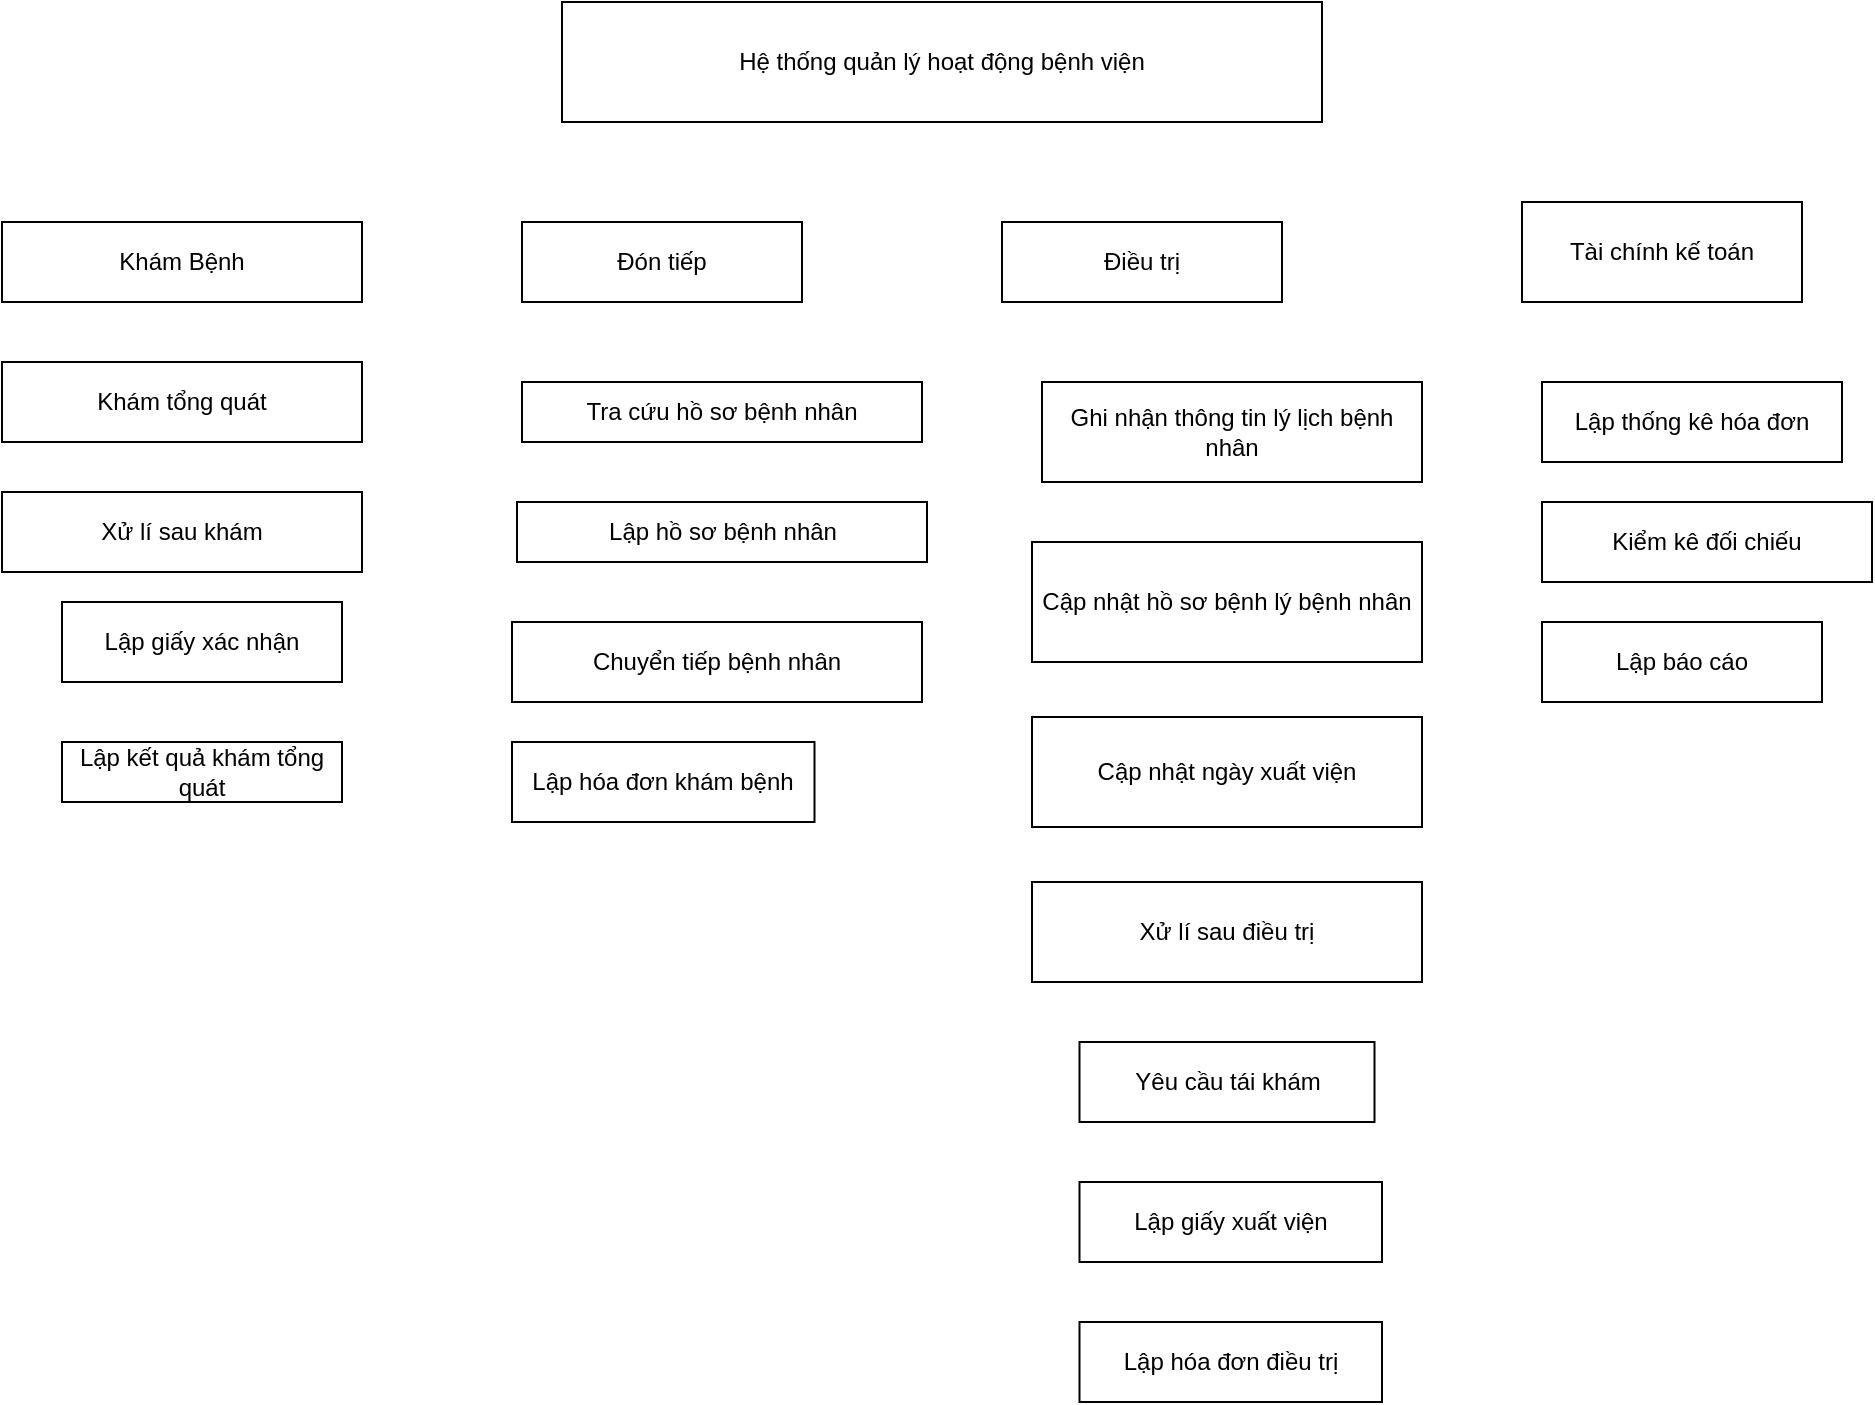 <mxfile version="13.9.6" type="github">
  <diagram id="KvaNWkCoYmiCyT0ZWtry" name="Page-1">
    <mxGraphModel dx="1019" dy="519" grid="1" gridSize="10" guides="1" tooltips="1" connect="1" arrows="1" fold="1" page="1" pageScale="1" pageWidth="850" pageHeight="1100" math="0" shadow="0">
      <root>
        <mxCell id="0" />
        <mxCell id="1" parent="0" />
        <mxCell id="vkGjbb_7PXERbVB5Fccl-1" value="Hệ thống quản lý hoạt động bệnh viện" style="rounded=0;whiteSpace=wrap;html=1;" parent="1" vertex="1">
          <mxGeometry x="300" y="10" width="380" height="60" as="geometry" />
        </mxCell>
        <mxCell id="vkGjbb_7PXERbVB5Fccl-2" value="Khám Bệnh" style="rounded=0;whiteSpace=wrap;html=1;" parent="1" vertex="1">
          <mxGeometry x="20" y="120" width="180" height="40" as="geometry" />
        </mxCell>
        <mxCell id="vkGjbb_7PXERbVB5Fccl-3" value="Khám tổng quát" style="rounded=0;whiteSpace=wrap;html=1;" parent="1" vertex="1">
          <mxGeometry x="20" y="190" width="180" height="40" as="geometry" />
        </mxCell>
        <mxCell id="vkGjbb_7PXERbVB5Fccl-4" value="Xử lí sau khám" style="rounded=0;whiteSpace=wrap;html=1;" parent="1" vertex="1">
          <mxGeometry x="20" y="255" width="180" height="40" as="geometry" />
        </mxCell>
        <mxCell id="vkGjbb_7PXERbVB5Fccl-5" value="Đón tiếp" style="rounded=0;whiteSpace=wrap;html=1;" parent="1" vertex="1">
          <mxGeometry x="280" y="120" width="140" height="40" as="geometry" />
        </mxCell>
        <mxCell id="vkGjbb_7PXERbVB5Fccl-6" value="Tra cứu hồ sơ bệnh nhân" style="rounded=0;whiteSpace=wrap;html=1;" parent="1" vertex="1">
          <mxGeometry x="280" y="200" width="200" height="30" as="geometry" />
        </mxCell>
        <mxCell id="vkGjbb_7PXERbVB5Fccl-7" value="Lập hồ sơ bệnh nhân" style="rounded=0;whiteSpace=wrap;html=1;" parent="1" vertex="1">
          <mxGeometry x="277.5" y="260" width="205" height="30" as="geometry" />
        </mxCell>
        <mxCell id="vkGjbb_7PXERbVB5Fccl-8" value="Chuyển tiếp bệnh nhân" style="rounded=0;whiteSpace=wrap;html=1;" parent="1" vertex="1">
          <mxGeometry x="275" y="320" width="205" height="40" as="geometry" />
        </mxCell>
        <mxCell id="vkGjbb_7PXERbVB5Fccl-9" value="Lập giấy xác nhận" style="rounded=0;whiteSpace=wrap;html=1;" parent="1" vertex="1">
          <mxGeometry x="50" y="310" width="140" height="40" as="geometry" />
        </mxCell>
        <mxCell id="vkGjbb_7PXERbVB5Fccl-10" value="Lập kết quả khám tổng quát" style="rounded=0;whiteSpace=wrap;html=1;" parent="1" vertex="1">
          <mxGeometry x="50" y="380" width="140" height="30" as="geometry" />
        </mxCell>
        <mxCell id="vkGjbb_7PXERbVB5Fccl-14" value="Điều trị" style="rounded=0;whiteSpace=wrap;html=1;" parent="1" vertex="1">
          <mxGeometry x="520" y="120" width="140" height="40" as="geometry" />
        </mxCell>
        <mxCell id="vkGjbb_7PXERbVB5Fccl-20" value="Ghi nhận thông tin lý lịch bệnh nhân" style="rounded=0;whiteSpace=wrap;html=1;" parent="1" vertex="1">
          <mxGeometry x="540" y="200" width="190" height="50" as="geometry" />
        </mxCell>
        <mxCell id="vkGjbb_7PXERbVB5Fccl-21" value="Cập nhật hồ sơ bệnh lý bệnh nhân" style="rounded=0;whiteSpace=wrap;html=1;" parent="1" vertex="1">
          <mxGeometry x="535" y="280" width="195" height="60" as="geometry" />
        </mxCell>
        <mxCell id="vkGjbb_7PXERbVB5Fccl-22" value="Cập nhật ngày xuất viện" style="rounded=0;whiteSpace=wrap;html=1;" parent="1" vertex="1">
          <mxGeometry x="535" y="367.5" width="195" height="55" as="geometry" />
        </mxCell>
        <mxCell id="vkGjbb_7PXERbVB5Fccl-23" value="Xử lí sau điều trị" style="rounded=0;whiteSpace=wrap;html=1;" parent="1" vertex="1">
          <mxGeometry x="535" y="450" width="195" height="50" as="geometry" />
        </mxCell>
        <mxCell id="vkGjbb_7PXERbVB5Fccl-24" value="Yêu cầu tái khám" style="rounded=0;whiteSpace=wrap;html=1;" parent="1" vertex="1">
          <mxGeometry x="558.75" y="530" width="147.5" height="40" as="geometry" />
        </mxCell>
        <mxCell id="vkGjbb_7PXERbVB5Fccl-25" value="Lập giấy xuất viện" style="rounded=0;whiteSpace=wrap;html=1;" parent="1" vertex="1">
          <mxGeometry x="558.75" y="600" width="151.25" height="40" as="geometry" />
        </mxCell>
        <mxCell id="vkGjbb_7PXERbVB5Fccl-26" value="Lập hóa đơn điều trị" style="rounded=0;whiteSpace=wrap;html=1;" parent="1" vertex="1">
          <mxGeometry x="558.75" y="670" width="151.25" height="40" as="geometry" />
        </mxCell>
        <mxCell id="vkGjbb_7PXERbVB5Fccl-27" value="Tài chính kế toán" style="rounded=0;whiteSpace=wrap;html=1;" parent="1" vertex="1">
          <mxGeometry x="780" y="110" width="140" height="50" as="geometry" />
        </mxCell>
        <mxCell id="vkGjbb_7PXERbVB5Fccl-28" value="Lập thống kê hóa đơn" style="rounded=0;whiteSpace=wrap;html=1;" parent="1" vertex="1">
          <mxGeometry x="790" y="200" width="150" height="40" as="geometry" />
        </mxCell>
        <mxCell id="vkGjbb_7PXERbVB5Fccl-29" value="Kiểm kê đối chiếu" style="rounded=0;whiteSpace=wrap;html=1;" parent="1" vertex="1">
          <mxGeometry x="790" y="260" width="165" height="40" as="geometry" />
        </mxCell>
        <mxCell id="vkGjbb_7PXERbVB5Fccl-30" value="Lập báo cáo" style="rounded=0;whiteSpace=wrap;html=1;" parent="1" vertex="1">
          <mxGeometry x="790" y="320" width="140" height="40" as="geometry" />
        </mxCell>
        <mxCell id="1rvTci8TLG_Ej2rMH8-D-1" value="Lập hóa đơn khám bệnh" style="rounded=0;whiteSpace=wrap;html=1;" vertex="1" parent="1">
          <mxGeometry x="275" y="380" width="151.25" height="40" as="geometry" />
        </mxCell>
      </root>
    </mxGraphModel>
  </diagram>
</mxfile>
